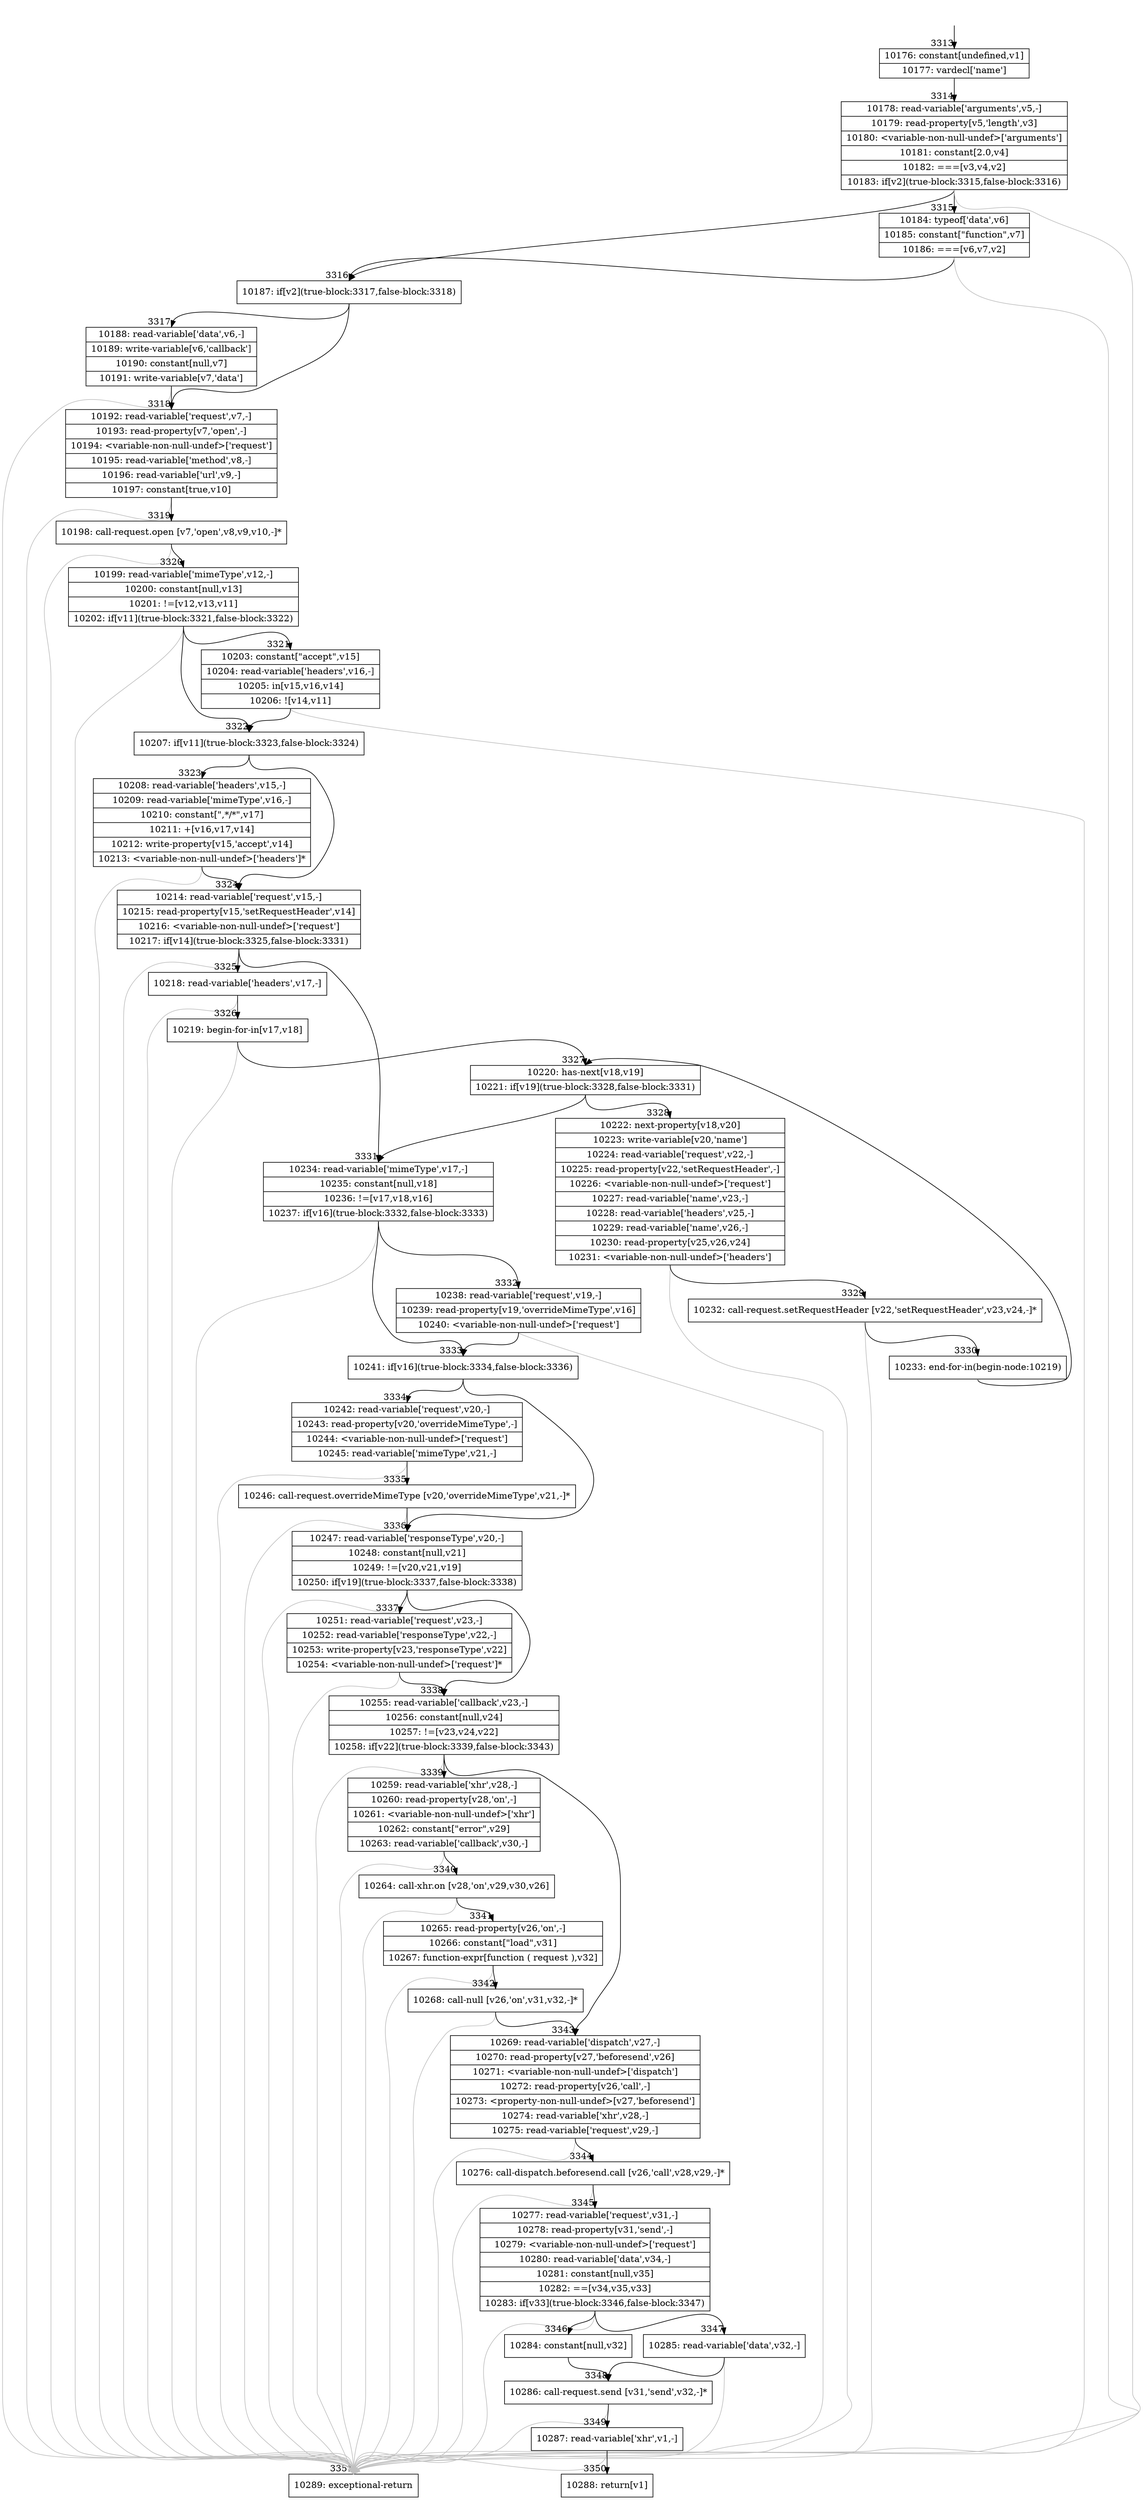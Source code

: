 digraph {
rankdir="TD"
BB_entry310[shape=none,label=""];
BB_entry310 -> BB3313 [tailport=s, headport=n, headlabel="    3313"]
BB3313 [shape=record label="{10176: constant[undefined,v1]|10177: vardecl['name']}" ] 
BB3313 -> BB3314 [tailport=s, headport=n, headlabel="      3314"]
BB3314 [shape=record label="{10178: read-variable['arguments',v5,-]|10179: read-property[v5,'length',v3]|10180: \<variable-non-null-undef\>['arguments']|10181: constant[2.0,v4]|10182: ===[v3,v4,v2]|10183: if[v2](true-block:3315,false-block:3316)}" ] 
BB3314 -> BB3316 [tailport=s, headport=n, headlabel="      3316"]
BB3314 -> BB3315 [tailport=s, headport=n, headlabel="      3315"]
BB3314 -> BB3351 [tailport=s, headport=n, color=gray, headlabel="      3351"]
BB3315 [shape=record label="{10184: typeof['data',v6]|10185: constant[\"function\",v7]|10186: ===[v6,v7,v2]}" ] 
BB3315 -> BB3316 [tailport=s, headport=n]
BB3315 -> BB3351 [tailport=s, headport=n, color=gray]
BB3316 [shape=record label="{10187: if[v2](true-block:3317,false-block:3318)}" ] 
BB3316 -> BB3317 [tailport=s, headport=n, headlabel="      3317"]
BB3316 -> BB3318 [tailport=s, headport=n, headlabel="      3318"]
BB3317 [shape=record label="{10188: read-variable['data',v6,-]|10189: write-variable[v6,'callback']|10190: constant[null,v7]|10191: write-variable[v7,'data']}" ] 
BB3317 -> BB3318 [tailport=s, headport=n]
BB3317 -> BB3351 [tailport=s, headport=n, color=gray]
BB3318 [shape=record label="{10192: read-variable['request',v7,-]|10193: read-property[v7,'open',-]|10194: \<variable-non-null-undef\>['request']|10195: read-variable['method',v8,-]|10196: read-variable['url',v9,-]|10197: constant[true,v10]}" ] 
BB3318 -> BB3319 [tailport=s, headport=n, headlabel="      3319"]
BB3318 -> BB3351 [tailport=s, headport=n, color=gray]
BB3319 [shape=record label="{10198: call-request.open [v7,'open',v8,v9,v10,-]*}" ] 
BB3319 -> BB3320 [tailport=s, headport=n, headlabel="      3320"]
BB3319 -> BB3351 [tailport=s, headport=n, color=gray]
BB3320 [shape=record label="{10199: read-variable['mimeType',v12,-]|10200: constant[null,v13]|10201: !=[v12,v13,v11]|10202: if[v11](true-block:3321,false-block:3322)}" ] 
BB3320 -> BB3322 [tailport=s, headport=n, headlabel="      3322"]
BB3320 -> BB3321 [tailport=s, headport=n, headlabel="      3321"]
BB3320 -> BB3351 [tailport=s, headport=n, color=gray]
BB3321 [shape=record label="{10203: constant[\"accept\",v15]|10204: read-variable['headers',v16,-]|10205: in[v15,v16,v14]|10206: ![v14,v11]}" ] 
BB3321 -> BB3322 [tailport=s, headport=n]
BB3321 -> BB3351 [tailport=s, headport=n, color=gray]
BB3322 [shape=record label="{10207: if[v11](true-block:3323,false-block:3324)}" ] 
BB3322 -> BB3323 [tailport=s, headport=n, headlabel="      3323"]
BB3322 -> BB3324 [tailport=s, headport=n, headlabel="      3324"]
BB3323 [shape=record label="{10208: read-variable['headers',v15,-]|10209: read-variable['mimeType',v16,-]|10210: constant[\",*/*\",v17]|10211: +[v16,v17,v14]|10212: write-property[v15,'accept',v14]|10213: \<variable-non-null-undef\>['headers']*}" ] 
BB3323 -> BB3324 [tailport=s, headport=n]
BB3323 -> BB3351 [tailport=s, headport=n, color=gray]
BB3324 [shape=record label="{10214: read-variable['request',v15,-]|10215: read-property[v15,'setRequestHeader',v14]|10216: \<variable-non-null-undef\>['request']|10217: if[v14](true-block:3325,false-block:3331)}" ] 
BB3324 -> BB3325 [tailport=s, headport=n, headlabel="      3325"]
BB3324 -> BB3331 [tailport=s, headport=n, headlabel="      3331"]
BB3324 -> BB3351 [tailport=s, headport=n, color=gray]
BB3325 [shape=record label="{10218: read-variable['headers',v17,-]}" ] 
BB3325 -> BB3326 [tailport=s, headport=n, headlabel="      3326"]
BB3325 -> BB3351 [tailport=s, headport=n, color=gray]
BB3326 [shape=record label="{10219: begin-for-in[v17,v18]}" ] 
BB3326 -> BB3327 [tailport=s, headport=n, headlabel="      3327"]
BB3326 -> BB3351 [tailport=s, headport=n, color=gray]
BB3327 [shape=record label="{10220: has-next[v18,v19]|10221: if[v19](true-block:3328,false-block:3331)}" ] 
BB3327 -> BB3328 [tailport=s, headport=n, headlabel="      3328"]
BB3327 -> BB3331 [tailport=s, headport=n]
BB3328 [shape=record label="{10222: next-property[v18,v20]|10223: write-variable[v20,'name']|10224: read-variable['request',v22,-]|10225: read-property[v22,'setRequestHeader',-]|10226: \<variable-non-null-undef\>['request']|10227: read-variable['name',v23,-]|10228: read-variable['headers',v25,-]|10229: read-variable['name',v26,-]|10230: read-property[v25,v26,v24]|10231: \<variable-non-null-undef\>['headers']}" ] 
BB3328 -> BB3329 [tailport=s, headport=n, headlabel="      3329"]
BB3328 -> BB3351 [tailport=s, headport=n, color=gray]
BB3329 [shape=record label="{10232: call-request.setRequestHeader [v22,'setRequestHeader',v23,v24,-]*}" ] 
BB3329 -> BB3330 [tailport=s, headport=n, headlabel="      3330"]
BB3329 -> BB3351 [tailport=s, headport=n, color=gray]
BB3330 [shape=record label="{10233: end-for-in(begin-node:10219)}" ] 
BB3330 -> BB3327 [tailport=s, headport=n]
BB3331 [shape=record label="{10234: read-variable['mimeType',v17,-]|10235: constant[null,v18]|10236: !=[v17,v18,v16]|10237: if[v16](true-block:3332,false-block:3333)}" ] 
BB3331 -> BB3333 [tailport=s, headport=n, headlabel="      3333"]
BB3331 -> BB3332 [tailport=s, headport=n, headlabel="      3332"]
BB3331 -> BB3351 [tailport=s, headport=n, color=gray]
BB3332 [shape=record label="{10238: read-variable['request',v19,-]|10239: read-property[v19,'overrideMimeType',v16]|10240: \<variable-non-null-undef\>['request']}" ] 
BB3332 -> BB3333 [tailport=s, headport=n]
BB3332 -> BB3351 [tailport=s, headport=n, color=gray]
BB3333 [shape=record label="{10241: if[v16](true-block:3334,false-block:3336)}" ] 
BB3333 -> BB3334 [tailport=s, headport=n, headlabel="      3334"]
BB3333 -> BB3336 [tailport=s, headport=n, headlabel="      3336"]
BB3334 [shape=record label="{10242: read-variable['request',v20,-]|10243: read-property[v20,'overrideMimeType',-]|10244: \<variable-non-null-undef\>['request']|10245: read-variable['mimeType',v21,-]}" ] 
BB3334 -> BB3335 [tailport=s, headport=n, headlabel="      3335"]
BB3334 -> BB3351 [tailport=s, headport=n, color=gray]
BB3335 [shape=record label="{10246: call-request.overrideMimeType [v20,'overrideMimeType',v21,-]*}" ] 
BB3335 -> BB3336 [tailport=s, headport=n]
BB3335 -> BB3351 [tailport=s, headport=n, color=gray]
BB3336 [shape=record label="{10247: read-variable['responseType',v20,-]|10248: constant[null,v21]|10249: !=[v20,v21,v19]|10250: if[v19](true-block:3337,false-block:3338)}" ] 
BB3336 -> BB3337 [tailport=s, headport=n, headlabel="      3337"]
BB3336 -> BB3338 [tailport=s, headport=n, headlabel="      3338"]
BB3336 -> BB3351 [tailport=s, headport=n, color=gray]
BB3337 [shape=record label="{10251: read-variable['request',v23,-]|10252: read-variable['responseType',v22,-]|10253: write-property[v23,'responseType',v22]|10254: \<variable-non-null-undef\>['request']*}" ] 
BB3337 -> BB3338 [tailport=s, headport=n]
BB3337 -> BB3351 [tailport=s, headport=n, color=gray]
BB3338 [shape=record label="{10255: read-variable['callback',v23,-]|10256: constant[null,v24]|10257: !=[v23,v24,v22]|10258: if[v22](true-block:3339,false-block:3343)}" ] 
BB3338 -> BB3339 [tailport=s, headport=n, headlabel="      3339"]
BB3338 -> BB3343 [tailport=s, headport=n, headlabel="      3343"]
BB3338 -> BB3351 [tailport=s, headport=n, color=gray]
BB3339 [shape=record label="{10259: read-variable['xhr',v28,-]|10260: read-property[v28,'on',-]|10261: \<variable-non-null-undef\>['xhr']|10262: constant[\"error\",v29]|10263: read-variable['callback',v30,-]}" ] 
BB3339 -> BB3340 [tailport=s, headport=n, headlabel="      3340"]
BB3339 -> BB3351 [tailport=s, headport=n, color=gray]
BB3340 [shape=record label="{10264: call-xhr.on [v28,'on',v29,v30,v26]}" ] 
BB3340 -> BB3341 [tailport=s, headport=n, headlabel="      3341"]
BB3340 -> BB3351 [tailport=s, headport=n, color=gray]
BB3341 [shape=record label="{10265: read-property[v26,'on',-]|10266: constant[\"load\",v31]|10267: function-expr[function ( request ),v32]}" ] 
BB3341 -> BB3342 [tailport=s, headport=n, headlabel="      3342"]
BB3341 -> BB3351 [tailport=s, headport=n, color=gray]
BB3342 [shape=record label="{10268: call-null [v26,'on',v31,v32,-]*}" ] 
BB3342 -> BB3343 [tailport=s, headport=n]
BB3342 -> BB3351 [tailport=s, headport=n, color=gray]
BB3343 [shape=record label="{10269: read-variable['dispatch',v27,-]|10270: read-property[v27,'beforesend',v26]|10271: \<variable-non-null-undef\>['dispatch']|10272: read-property[v26,'call',-]|10273: \<property-non-null-undef\>[v27,'beforesend']|10274: read-variable['xhr',v28,-]|10275: read-variable['request',v29,-]}" ] 
BB3343 -> BB3344 [tailport=s, headport=n, headlabel="      3344"]
BB3343 -> BB3351 [tailport=s, headport=n, color=gray]
BB3344 [shape=record label="{10276: call-dispatch.beforesend.call [v26,'call',v28,v29,-]*}" ] 
BB3344 -> BB3345 [tailport=s, headport=n, headlabel="      3345"]
BB3344 -> BB3351 [tailport=s, headport=n, color=gray]
BB3345 [shape=record label="{10277: read-variable['request',v31,-]|10278: read-property[v31,'send',-]|10279: \<variable-non-null-undef\>['request']|10280: read-variable['data',v34,-]|10281: constant[null,v35]|10282: ==[v34,v35,v33]|10283: if[v33](true-block:3346,false-block:3347)}" ] 
BB3345 -> BB3346 [tailport=s, headport=n, headlabel="      3346"]
BB3345 -> BB3347 [tailport=s, headport=n, headlabel="      3347"]
BB3345 -> BB3351 [tailport=s, headport=n, color=gray]
BB3346 [shape=record label="{10284: constant[null,v32]}" ] 
BB3346 -> BB3348 [tailport=s, headport=n, headlabel="      3348"]
BB3347 [shape=record label="{10285: read-variable['data',v32,-]}" ] 
BB3347 -> BB3348 [tailport=s, headport=n]
BB3347 -> BB3351 [tailport=s, headport=n, color=gray]
BB3348 [shape=record label="{10286: call-request.send [v31,'send',v32,-]*}" ] 
BB3348 -> BB3349 [tailport=s, headport=n, headlabel="      3349"]
BB3348 -> BB3351 [tailport=s, headport=n, color=gray]
BB3349 [shape=record label="{10287: read-variable['xhr',v1,-]}" ] 
BB3349 -> BB3350 [tailport=s, headport=n, headlabel="      3350"]
BB3349 -> BB3351 [tailport=s, headport=n, color=gray]
BB3350 [shape=record label="{10288: return[v1]}" ] 
BB3351 [shape=record label="{10289: exceptional-return}" ] 
//#$~ 1996
}

